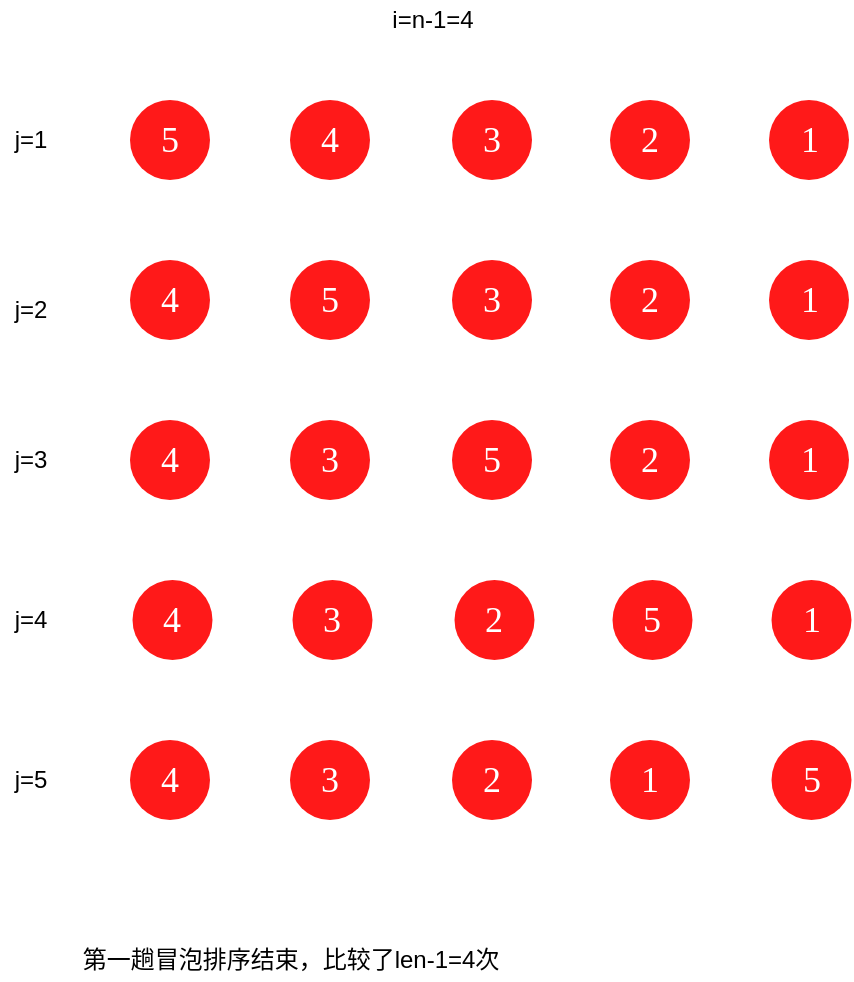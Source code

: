<mxfile version="15.7.3" type="device" pages="4"><diagram id="NOVdJQ3Pf3w9u67qXq2p" name="1"><mxGraphModel dx="351" dy="700" grid="1" gridSize="10" guides="1" tooltips="1" connect="1" arrows="1" fold="1" page="1" pageScale="1" pageWidth="827" pageHeight="1169" math="0" shadow="0"><root><mxCell id="0"/><mxCell id="1" parent="0"/><mxCell id="YJCzxnAimDyGkXI-U60E-1" value="1" style="ellipse;whiteSpace=wrap;html=1;aspect=fixed;fillColor=#FF1919;labelBackgroundColor=none;labelBorderColor=none;fontFamily=Times New Roman;fontSize=18;fontColor=#FFFFFF;strokeColor=none;strokeWidth=1;align=center;flipH=1;" parent="1" vertex="1"><mxGeometry x="1239.5" y="480" width="40" height="40" as="geometry"/></mxCell><mxCell id="YJCzxnAimDyGkXI-U60E-2" value="2" style="ellipse;whiteSpace=wrap;html=1;aspect=fixed;fillColor=#FF1919;labelBackgroundColor=none;labelBorderColor=none;fontFamily=Times New Roman;fontSize=18;fontColor=#FFFFFF;strokeColor=none;strokeWidth=1;align=center;flipH=1;" parent="1" vertex="1"><mxGeometry x="1160" y="480" width="40" height="40" as="geometry"/></mxCell><mxCell id="YJCzxnAimDyGkXI-U60E-3" value="3" style="ellipse;whiteSpace=wrap;html=1;aspect=fixed;fillColor=#FF1919;labelBackgroundColor=none;labelBorderColor=none;fontFamily=Times New Roman;fontSize=18;fontColor=#FFFFFF;strokeColor=none;strokeWidth=1;align=center;flipH=1;" parent="1" vertex="1"><mxGeometry x="1081" y="480" width="40" height="40" as="geometry"/></mxCell><mxCell id="YJCzxnAimDyGkXI-U60E-4" value="4" style="ellipse;whiteSpace=wrap;html=1;aspect=fixed;fillColor=#FF1919;labelBackgroundColor=none;labelBorderColor=none;fontFamily=Times New Roman;fontSize=18;fontColor=#FFFFFF;strokeColor=none;strokeWidth=1;align=center;flipH=1;" parent="1" vertex="1"><mxGeometry x="1000" y="480" width="40" height="40" as="geometry"/></mxCell><mxCell id="YJCzxnAimDyGkXI-U60E-5" value="5" style="ellipse;whiteSpace=wrap;html=1;aspect=fixed;fillColor=#FF1919;labelBackgroundColor=none;labelBorderColor=none;fontFamily=Times New Roman;fontSize=18;fontColor=#FFFFFF;strokeColor=none;strokeWidth=1;align=center;flipH=1;" parent="1" vertex="1"><mxGeometry x="920" y="480" width="40" height="40" as="geometry"/></mxCell><mxCell id="YJCzxnAimDyGkXI-U60E-6" value="5" style="ellipse;whiteSpace=wrap;html=1;aspect=fixed;fillColor=#FF1919;labelBackgroundColor=none;labelBorderColor=none;fontFamily=Times New Roman;fontSize=18;fontColor=#FFFFFF;strokeColor=none;strokeWidth=1;align=center;flipH=1;" parent="1" vertex="1"><mxGeometry x="1000" y="560" width="40" height="40" as="geometry"/></mxCell><mxCell id="YJCzxnAimDyGkXI-U60E-7" value="4" style="ellipse;whiteSpace=wrap;html=1;aspect=fixed;fillColor=#FF1919;labelBackgroundColor=none;labelBorderColor=none;fontFamily=Times New Roman;fontSize=18;fontColor=#FFFFFF;strokeColor=none;strokeWidth=1;align=center;flipH=1;" parent="1" vertex="1"><mxGeometry x="920" y="560" width="40" height="40" as="geometry"/></mxCell><mxCell id="YJCzxnAimDyGkXI-U60E-8" value="1" style="ellipse;whiteSpace=wrap;html=1;aspect=fixed;fillColor=#FF1919;labelBackgroundColor=none;labelBorderColor=none;fontFamily=Times New Roman;fontSize=18;fontColor=#FFFFFF;strokeColor=none;strokeWidth=1;align=center;flipH=1;" parent="1" vertex="1"><mxGeometry x="1239.5" y="560" width="40" height="40" as="geometry"/></mxCell><mxCell id="YJCzxnAimDyGkXI-U60E-9" value="2" style="ellipse;whiteSpace=wrap;html=1;aspect=fixed;fillColor=#FF1919;labelBackgroundColor=none;labelBorderColor=none;fontFamily=Times New Roman;fontSize=18;fontColor=#FFFFFF;strokeColor=none;strokeWidth=1;align=center;flipH=1;" parent="1" vertex="1"><mxGeometry x="1160" y="560" width="40" height="40" as="geometry"/></mxCell><mxCell id="YJCzxnAimDyGkXI-U60E-10" value="3" style="ellipse;whiteSpace=wrap;html=1;aspect=fixed;fillColor=#FF1919;labelBackgroundColor=none;labelBorderColor=none;fontFamily=Times New Roman;fontSize=18;fontColor=#FFFFFF;strokeColor=none;strokeWidth=1;align=center;flipH=1;" parent="1" vertex="1"><mxGeometry x="1081" y="560" width="40" height="40" as="geometry"/></mxCell><mxCell id="YJCzxnAimDyGkXI-U60E-11" value="5" style="ellipse;whiteSpace=wrap;html=1;aspect=fixed;fillColor=#FF1919;labelBackgroundColor=none;labelBorderColor=none;fontFamily=Times New Roman;fontSize=18;fontColor=#FFFFFF;strokeColor=none;strokeWidth=1;align=center;flipH=1;" parent="1" vertex="1"><mxGeometry x="1081" y="640" width="40" height="40" as="geometry"/></mxCell><mxCell id="YJCzxnAimDyGkXI-U60E-12" value="4" style="ellipse;whiteSpace=wrap;html=1;aspect=fixed;fillColor=#FF1919;labelBackgroundColor=none;labelBorderColor=none;fontFamily=Times New Roman;fontSize=18;fontColor=#FFFFFF;strokeColor=none;strokeWidth=1;align=center;flipH=1;" parent="1" vertex="1"><mxGeometry x="920" y="640" width="40" height="40" as="geometry"/></mxCell><mxCell id="YJCzxnAimDyGkXI-U60E-13" value="1" style="ellipse;whiteSpace=wrap;html=1;aspect=fixed;fillColor=#FF1919;labelBackgroundColor=none;labelBorderColor=none;fontFamily=Times New Roman;fontSize=18;fontColor=#FFFFFF;strokeColor=none;strokeWidth=1;align=center;flipH=1;" parent="1" vertex="1"><mxGeometry x="1239.5" y="640" width="40" height="40" as="geometry"/></mxCell><mxCell id="YJCzxnAimDyGkXI-U60E-14" value="2" style="ellipse;whiteSpace=wrap;html=1;aspect=fixed;fillColor=#FF1919;labelBackgroundColor=none;labelBorderColor=none;fontFamily=Times New Roman;fontSize=18;fontColor=#FFFFFF;strokeColor=none;strokeWidth=1;align=center;flipH=1;" parent="1" vertex="1"><mxGeometry x="1160" y="640" width="40" height="40" as="geometry"/></mxCell><mxCell id="YJCzxnAimDyGkXI-U60E-15" value="3" style="ellipse;whiteSpace=wrap;html=1;aspect=fixed;fillColor=#FF1919;labelBackgroundColor=none;labelBorderColor=none;fontFamily=Times New Roman;fontSize=18;fontColor=#FFFFFF;strokeColor=none;strokeWidth=1;align=center;flipH=1;" parent="1" vertex="1"><mxGeometry x="1000" y="640" width="40" height="40" as="geometry"/></mxCell><mxCell id="YJCzxnAimDyGkXI-U60E-16" value="5" style="ellipse;whiteSpace=wrap;html=1;aspect=fixed;fillColor=#FF1919;labelBackgroundColor=none;labelBorderColor=none;fontFamily=Times New Roman;fontSize=18;fontColor=#FFFFFF;strokeColor=none;strokeWidth=1;align=center;flipH=1;" parent="1" vertex="1"><mxGeometry x="1161.25" y="720" width="40" height="40" as="geometry"/></mxCell><mxCell id="YJCzxnAimDyGkXI-U60E-17" value="4" style="ellipse;whiteSpace=wrap;html=1;aspect=fixed;fillColor=#FF1919;labelBackgroundColor=none;labelBorderColor=none;fontFamily=Times New Roman;fontSize=18;fontColor=#FFFFFF;strokeColor=none;strokeWidth=1;align=center;flipH=1;" parent="1" vertex="1"><mxGeometry x="921.25" y="720" width="40" height="40" as="geometry"/></mxCell><mxCell id="YJCzxnAimDyGkXI-U60E-18" value="1" style="ellipse;whiteSpace=wrap;html=1;aspect=fixed;fillColor=#FF1919;labelBackgroundColor=none;labelBorderColor=none;fontFamily=Times New Roman;fontSize=18;fontColor=#FFFFFF;strokeColor=none;strokeWidth=1;align=center;flipH=1;" parent="1" vertex="1"><mxGeometry x="1240.75" y="720" width="40" height="40" as="geometry"/></mxCell><mxCell id="YJCzxnAimDyGkXI-U60E-19" value="2" style="ellipse;whiteSpace=wrap;html=1;aspect=fixed;fillColor=#FF1919;labelBackgroundColor=none;labelBorderColor=none;fontFamily=Times New Roman;fontSize=18;fontColor=#FFFFFF;strokeColor=none;strokeWidth=1;align=center;flipH=1;" parent="1" vertex="1"><mxGeometry x="1082.25" y="720" width="40" height="40" as="geometry"/></mxCell><mxCell id="YJCzxnAimDyGkXI-U60E-20" value="3" style="ellipse;whiteSpace=wrap;html=1;aspect=fixed;fillColor=#FF1919;labelBackgroundColor=none;labelBorderColor=none;fontFamily=Times New Roman;fontSize=18;fontColor=#FFFFFF;strokeColor=none;strokeWidth=1;align=center;flipH=1;" parent="1" vertex="1"><mxGeometry x="1001.25" y="720" width="40" height="40" as="geometry"/></mxCell><mxCell id="YJCzxnAimDyGkXI-U60E-21" value="5" style="ellipse;whiteSpace=wrap;html=1;aspect=fixed;fillColor=#FF1919;labelBackgroundColor=none;labelBorderColor=none;fontFamily=Times New Roman;fontSize=18;fontColor=#FFFFFF;strokeColor=none;strokeWidth=1;align=center;flipH=1;" parent="1" vertex="1"><mxGeometry x="1240.75" y="800" width="40" height="40" as="geometry"/></mxCell><mxCell id="YJCzxnAimDyGkXI-U60E-22" value="4" style="ellipse;whiteSpace=wrap;html=1;aspect=fixed;fillColor=#FF1919;labelBackgroundColor=none;labelBorderColor=none;fontFamily=Times New Roman;fontSize=18;fontColor=#FFFFFF;strokeColor=none;strokeWidth=1;align=center;flipH=1;" parent="1" vertex="1"><mxGeometry x="920" y="800" width="40" height="40" as="geometry"/></mxCell><mxCell id="YJCzxnAimDyGkXI-U60E-23" value="1" style="ellipse;whiteSpace=wrap;html=1;aspect=fixed;fillColor=#FF1919;labelBackgroundColor=none;labelBorderColor=none;fontFamily=Times New Roman;fontSize=18;fontColor=#FFFFFF;strokeColor=none;strokeWidth=1;align=center;flipH=1;" parent="1" vertex="1"><mxGeometry x="1160" y="800" width="40" height="40" as="geometry"/></mxCell><mxCell id="YJCzxnAimDyGkXI-U60E-24" value="2" style="ellipse;whiteSpace=wrap;html=1;aspect=fixed;fillColor=#FF1919;labelBackgroundColor=none;labelBorderColor=none;fontFamily=Times New Roman;fontSize=18;fontColor=#FFFFFF;strokeColor=none;strokeWidth=1;align=center;flipH=1;" parent="1" vertex="1"><mxGeometry x="1081" y="800" width="40" height="40" as="geometry"/></mxCell><mxCell id="YJCzxnAimDyGkXI-U60E-25" value="3" style="ellipse;whiteSpace=wrap;html=1;aspect=fixed;fillColor=#FF1919;labelBackgroundColor=none;labelBorderColor=none;fontFamily=Times New Roman;fontSize=18;fontColor=#FFFFFF;strokeColor=none;strokeWidth=1;align=center;flipH=1;" parent="1" vertex="1"><mxGeometry x="1000" y="800" width="40" height="40" as="geometry"/></mxCell><mxCell id="YJCzxnAimDyGkXI-U60E-26" value="第一趟冒泡排序结束，比较了len-1=4次" style="text;html=1;align=center;verticalAlign=middle;resizable=0;points=[];autosize=1;strokeColor=none;fillColor=none;" parent="1" vertex="1"><mxGeometry x="890" y="900" width="220" height="20" as="geometry"/></mxCell><mxCell id="T_pOBBJNSXMcN7VXgZN--1" value="i=n-1=4" style="text;html=1;align=center;verticalAlign=middle;resizable=0;points=[];autosize=1;strokeColor=none;fillColor=none;" parent="1" vertex="1"><mxGeometry x="1041.25" y="430" width="60" height="20" as="geometry"/></mxCell><mxCell id="kOTa-1GQAlFGLjJXtn60-1" value="j=1" style="text;html=1;align=center;verticalAlign=middle;resizable=0;points=[];autosize=1;strokeColor=none;fillColor=none;" vertex="1" parent="1"><mxGeometry x="855" y="490" width="30" height="20" as="geometry"/></mxCell><mxCell id="kOTa-1GQAlFGLjJXtn60-2" value="j=2" style="text;html=1;align=center;verticalAlign=middle;resizable=0;points=[];autosize=1;strokeColor=none;fillColor=none;" vertex="1" parent="1"><mxGeometry x="855" y="575" width="30" height="20" as="geometry"/></mxCell><mxCell id="kOTa-1GQAlFGLjJXtn60-3" value="j=3" style="text;html=1;align=center;verticalAlign=middle;resizable=0;points=[];autosize=1;strokeColor=none;fillColor=none;" vertex="1" parent="1"><mxGeometry x="855" y="650" width="30" height="20" as="geometry"/></mxCell><mxCell id="kOTa-1GQAlFGLjJXtn60-4" value="j=4" style="text;html=1;align=center;verticalAlign=middle;resizable=0;points=[];autosize=1;strokeColor=none;fillColor=none;" vertex="1" parent="1"><mxGeometry x="855" y="730" width="30" height="20" as="geometry"/></mxCell><mxCell id="kOTa-1GQAlFGLjJXtn60-5" value="j=5" style="text;html=1;align=center;verticalAlign=middle;resizable=0;points=[];autosize=1;strokeColor=none;fillColor=none;" vertex="1" parent="1"><mxGeometry x="855" y="810" width="30" height="20" as="geometry"/></mxCell></root></mxGraphModel></diagram><diagram id="W-Jtf0YPFESTCJm1uABi" name="2"><mxGraphModel dx="-140" dy="408" grid="1" gridSize="10" guides="1" tooltips="1" connect="1" arrows="1" fold="1" page="1" pageScale="1" pageWidth="827" pageHeight="1169" math="0" shadow="0"><root><mxCell id="dqaryH-WH75_vTD-1sFa-0"/><mxCell id="dqaryH-WH75_vTD-1sFa-1" parent="dqaryH-WH75_vTD-1sFa-0"/><mxCell id="8JzOreeIvTdwikJYS0TX-0" value="5" style="ellipse;whiteSpace=wrap;html=1;aspect=fixed;fillColor=#FF1919;labelBackgroundColor=none;labelBorderColor=none;fontFamily=Times New Roman;fontSize=18;fontColor=#FFFFFF;strokeColor=none;strokeWidth=1;align=center;flipH=1;" parent="dqaryH-WH75_vTD-1sFa-1" vertex="1"><mxGeometry x="1240.75" y="640" width="40" height="40" as="geometry"/></mxCell><mxCell id="8JzOreeIvTdwikJYS0TX-1" value="4" style="ellipse;whiteSpace=wrap;html=1;aspect=fixed;fillColor=#FF1919;labelBackgroundColor=none;labelBorderColor=none;fontFamily=Times New Roman;fontSize=18;fontColor=#FFFFFF;strokeColor=none;strokeWidth=1;align=center;flipH=1;" parent="dqaryH-WH75_vTD-1sFa-1" vertex="1"><mxGeometry x="1000.62" y="640" width="40" height="40" as="geometry"/></mxCell><mxCell id="8JzOreeIvTdwikJYS0TX-2" value="1" style="ellipse;whiteSpace=wrap;html=1;aspect=fixed;fillColor=#FF1919;labelBackgroundColor=none;labelBorderColor=none;fontFamily=Times New Roman;fontSize=18;fontColor=#FFFFFF;strokeColor=none;strokeWidth=1;align=center;flipH=1;" parent="dqaryH-WH75_vTD-1sFa-1" vertex="1"><mxGeometry x="1160" y="640" width="40" height="40" as="geometry"/></mxCell><mxCell id="8JzOreeIvTdwikJYS0TX-3" value="2" style="ellipse;whiteSpace=wrap;html=1;aspect=fixed;fillColor=#FF1919;labelBackgroundColor=none;labelBorderColor=none;fontFamily=Times New Roman;fontSize=18;fontColor=#FFFFFF;strokeColor=none;strokeWidth=1;align=center;flipH=1;" parent="dqaryH-WH75_vTD-1sFa-1" vertex="1"><mxGeometry x="1081" y="640" width="40" height="40" as="geometry"/></mxCell><mxCell id="8JzOreeIvTdwikJYS0TX-4" value="3" style="ellipse;whiteSpace=wrap;html=1;aspect=fixed;fillColor=#FF1919;labelBackgroundColor=none;labelBorderColor=none;fontFamily=Times New Roman;fontSize=18;fontColor=#FFFFFF;strokeColor=none;strokeWidth=1;align=center;flipH=1;" parent="dqaryH-WH75_vTD-1sFa-1" vertex="1"><mxGeometry x="920.62" y="640" width="40" height="40" as="geometry"/></mxCell><mxCell id="hvbH08JW7GucktDu5t8z-0" value="i=5-2=3" style="text;html=1;align=center;verticalAlign=middle;resizable=0;points=[];autosize=1;strokeColor=none;fillColor=none;" parent="dqaryH-WH75_vTD-1sFa-1" vertex="1"><mxGeometry x="1071.62" y="600" width="60" height="20" as="geometry"/></mxCell><mxCell id="ky9p4Npelxiq2WFtbwqL-0" value="5" style="ellipse;whiteSpace=wrap;html=1;aspect=fixed;fillColor=#FF1919;labelBackgroundColor=none;labelBorderColor=none;fontFamily=Times New Roman;fontSize=18;fontColor=#FFFFFF;strokeColor=none;strokeWidth=1;align=center;flipH=1;" parent="dqaryH-WH75_vTD-1sFa-1" vertex="1"><mxGeometry x="1241" y="720" width="40" height="40" as="geometry"/></mxCell><mxCell id="ky9p4Npelxiq2WFtbwqL-1" value="4" style="ellipse;whiteSpace=wrap;html=1;aspect=fixed;fillColor=#FF1919;labelBackgroundColor=none;labelBorderColor=none;fontFamily=Times New Roman;fontSize=18;fontColor=#FFFFFF;strokeColor=none;strokeWidth=1;align=center;flipH=1;" parent="dqaryH-WH75_vTD-1sFa-1" vertex="1"><mxGeometry x="1071.62" y="720" width="40" height="40" as="geometry"/></mxCell><mxCell id="ky9p4Npelxiq2WFtbwqL-2" value="1" style="ellipse;whiteSpace=wrap;html=1;aspect=fixed;fillColor=#FF1919;labelBackgroundColor=none;labelBorderColor=none;fontFamily=Times New Roman;fontSize=18;fontColor=#FFFFFF;strokeColor=none;strokeWidth=1;align=center;flipH=1;" parent="dqaryH-WH75_vTD-1sFa-1" vertex="1"><mxGeometry x="1160.62" y="720" width="40" height="40" as="geometry"/></mxCell><mxCell id="ky9p4Npelxiq2WFtbwqL-3" value="2" style="ellipse;whiteSpace=wrap;html=1;aspect=fixed;fillColor=#FF1919;labelBackgroundColor=none;labelBorderColor=none;fontFamily=Times New Roman;fontSize=18;fontColor=#FFFFFF;strokeColor=none;strokeWidth=1;align=center;flipH=1;" parent="dqaryH-WH75_vTD-1sFa-1" vertex="1"><mxGeometry x="1000.62" y="720" width="40" height="40" as="geometry"/></mxCell><mxCell id="ky9p4Npelxiq2WFtbwqL-4" value="3" style="ellipse;whiteSpace=wrap;html=1;aspect=fixed;fillColor=#FF1919;labelBackgroundColor=none;labelBorderColor=none;fontFamily=Times New Roman;fontSize=18;fontColor=#FFFFFF;strokeColor=none;strokeWidth=1;align=center;flipH=1;" parent="dqaryH-WH75_vTD-1sFa-1" vertex="1"><mxGeometry x="920.62" y="720" width="40" height="40" as="geometry"/></mxCell><mxCell id="qKnPme4k70fGEzgIX-lm-0" value="j=1" style="text;html=1;align=center;verticalAlign=middle;resizable=0;points=[];autosize=1;strokeColor=none;fillColor=none;" vertex="1" parent="dqaryH-WH75_vTD-1sFa-1"><mxGeometry x="865" y="650" width="30" height="20" as="geometry"/></mxCell><mxCell id="qGiRAb_NhHIbS9Q8itjk-0" value="j=2" style="text;html=1;align=center;verticalAlign=middle;resizable=0;points=[];autosize=1;strokeColor=none;fillColor=none;" vertex="1" parent="dqaryH-WH75_vTD-1sFa-1"><mxGeometry x="865" y="730" width="30" height="20" as="geometry"/></mxCell><mxCell id="qGiRAb_NhHIbS9Q8itjk-1" value="5" style="ellipse;whiteSpace=wrap;html=1;aspect=fixed;fillColor=#FF1919;labelBackgroundColor=none;labelBorderColor=none;fontFamily=Times New Roman;fontSize=18;fontColor=#FFFFFF;strokeColor=none;strokeWidth=1;align=center;flipH=1;" vertex="1" parent="dqaryH-WH75_vTD-1sFa-1"><mxGeometry x="1241" y="800" width="40" height="40" as="geometry"/></mxCell><mxCell id="qGiRAb_NhHIbS9Q8itjk-2" value="4" style="ellipse;whiteSpace=wrap;html=1;aspect=fixed;fillColor=#FF1919;labelBackgroundColor=none;labelBorderColor=none;fontFamily=Times New Roman;fontSize=18;fontColor=#FFFFFF;strokeColor=none;strokeWidth=1;align=center;flipH=1;" vertex="1" parent="dqaryH-WH75_vTD-1sFa-1"><mxGeometry x="1160.62" y="800" width="40" height="40" as="geometry"/></mxCell><mxCell id="qGiRAb_NhHIbS9Q8itjk-3" value="1" style="ellipse;whiteSpace=wrap;html=1;aspect=fixed;fillColor=#FF1919;labelBackgroundColor=none;labelBorderColor=none;fontFamily=Times New Roman;fontSize=18;fontColor=#FFFFFF;strokeColor=none;strokeWidth=1;align=center;flipH=1;" vertex="1" parent="dqaryH-WH75_vTD-1sFa-1"><mxGeometry x="1081" y="800" width="40" height="40" as="geometry"/></mxCell><mxCell id="qGiRAb_NhHIbS9Q8itjk-4" value="2" style="ellipse;whiteSpace=wrap;html=1;aspect=fixed;fillColor=#FF1919;labelBackgroundColor=none;labelBorderColor=none;fontFamily=Times New Roman;fontSize=18;fontColor=#FFFFFF;strokeColor=none;strokeWidth=1;align=center;flipH=1;" vertex="1" parent="dqaryH-WH75_vTD-1sFa-1"><mxGeometry x="1000.62" y="800" width="40" height="40" as="geometry"/></mxCell><mxCell id="qGiRAb_NhHIbS9Q8itjk-5" value="3" style="ellipse;whiteSpace=wrap;html=1;aspect=fixed;fillColor=#FF1919;labelBackgroundColor=none;labelBorderColor=none;fontFamily=Times New Roman;fontSize=18;fontColor=#FFFFFF;strokeColor=none;strokeWidth=1;align=center;flipH=1;" vertex="1" parent="dqaryH-WH75_vTD-1sFa-1"><mxGeometry x="920.62" y="800" width="40" height="40" as="geometry"/></mxCell><mxCell id="qGiRAb_NhHIbS9Q8itjk-6" value="j=3" style="text;html=1;align=center;verticalAlign=middle;resizable=0;points=[];autosize=1;strokeColor=none;fillColor=none;" vertex="1" parent="dqaryH-WH75_vTD-1sFa-1"><mxGeometry x="865" y="810" width="30" height="20" as="geometry"/></mxCell></root></mxGraphModel></diagram><diagram id="V1zWEzplaVwmzJYDNtzl" name="3"><mxGraphModel dx="595" dy="845" grid="1" gridSize="10" guides="1" tooltips="1" connect="1" arrows="1" fold="1" page="1" pageScale="1" pageWidth="827" pageHeight="1169" math="0" shadow="0"><root><mxCell id="xki21SA9cCZTGc3pRFBX-0"/><mxCell id="xki21SA9cCZTGc3pRFBX-1" parent="xki21SA9cCZTGc3pRFBX-0"/><mxCell id="tAyC1iYjEmwm5biiVWY8-0" value="5" style="ellipse;whiteSpace=wrap;html=1;aspect=fixed;fillColor=#FF1919;labelBackgroundColor=none;labelBorderColor=none;fontFamily=Times New Roman;fontSize=18;fontColor=#FFFFFF;strokeColor=none;strokeWidth=1;align=center;flipH=1;" vertex="1" parent="xki21SA9cCZTGc3pRFBX-1"><mxGeometry x="1320.38" y="520" width="40" height="40" as="geometry"/></mxCell><mxCell id="tAyC1iYjEmwm5biiVWY8-1" value="4" style="ellipse;whiteSpace=wrap;html=1;aspect=fixed;fillColor=#FF1919;labelBackgroundColor=none;labelBorderColor=none;fontFamily=Times New Roman;fontSize=18;fontColor=#FFFFFF;strokeColor=none;strokeWidth=1;align=center;flipH=1;" vertex="1" parent="xki21SA9cCZTGc3pRFBX-1"><mxGeometry x="1240" y="520" width="40" height="40" as="geometry"/></mxCell><mxCell id="tAyC1iYjEmwm5biiVWY8-2" value="1" style="ellipse;whiteSpace=wrap;html=1;aspect=fixed;fillColor=#FF1919;labelBackgroundColor=none;labelBorderColor=none;fontFamily=Times New Roman;fontSize=18;fontColor=#FFFFFF;strokeColor=none;strokeWidth=1;align=center;flipH=1;" vertex="1" parent="xki21SA9cCZTGc3pRFBX-1"><mxGeometry x="1160.38" y="520" width="40" height="40" as="geometry"/></mxCell><mxCell id="tAyC1iYjEmwm5biiVWY8-3" value="2" style="ellipse;whiteSpace=wrap;html=1;aspect=fixed;fillColor=#FF1919;labelBackgroundColor=none;labelBorderColor=none;fontFamily=Times New Roman;fontSize=18;fontColor=#FFFFFF;strokeColor=none;strokeWidth=1;align=center;flipH=1;" vertex="1" parent="xki21SA9cCZTGc3pRFBX-1"><mxGeometry x="1080" y="520" width="40" height="40" as="geometry"/></mxCell><mxCell id="tAyC1iYjEmwm5biiVWY8-4" value="3" style="ellipse;whiteSpace=wrap;html=1;aspect=fixed;fillColor=#FF1919;labelBackgroundColor=none;labelBorderColor=none;fontFamily=Times New Roman;fontSize=18;fontColor=#FFFFFF;strokeColor=none;strokeWidth=1;align=center;flipH=1;" vertex="1" parent="xki21SA9cCZTGc3pRFBX-1"><mxGeometry x="1000" y="520" width="40" height="40" as="geometry"/></mxCell><mxCell id="wVWb4rk3VqIY_C1p38xJ-0" value="i=5-3=2" style="text;html=1;align=center;verticalAlign=middle;resizable=0;points=[];autosize=1;strokeColor=none;fillColor=none;" vertex="1" parent="xki21SA9cCZTGc3pRFBX-1"><mxGeometry x="1150.38" y="480" width="60" height="20" as="geometry"/></mxCell><mxCell id="wVWb4rk3VqIY_C1p38xJ-1" value="j=0" style="text;html=1;align=center;verticalAlign=middle;resizable=0;points=[];autosize=1;strokeColor=none;fillColor=none;" vertex="1" parent="xki21SA9cCZTGc3pRFBX-1"><mxGeometry x="935" y="530" width="30" height="20" as="geometry"/></mxCell><mxCell id="wVWb4rk3VqIY_C1p38xJ-2" value="5" style="ellipse;whiteSpace=wrap;html=1;aspect=fixed;fillColor=#FF1919;labelBackgroundColor=none;labelBorderColor=none;fontFamily=Times New Roman;fontSize=18;fontColor=#FFFFFF;strokeColor=none;strokeWidth=1;align=center;flipH=1;" vertex="1" parent="xki21SA9cCZTGc3pRFBX-1"><mxGeometry x="1320.38" y="600" width="40" height="40" as="geometry"/></mxCell><mxCell id="wVWb4rk3VqIY_C1p38xJ-3" value="4" style="ellipse;whiteSpace=wrap;html=1;aspect=fixed;fillColor=#FF1919;labelBackgroundColor=none;labelBorderColor=none;fontFamily=Times New Roman;fontSize=18;fontColor=#FFFFFF;strokeColor=none;strokeWidth=1;align=center;flipH=1;" vertex="1" parent="xki21SA9cCZTGc3pRFBX-1"><mxGeometry x="1240" y="600" width="40" height="40" as="geometry"/></mxCell><mxCell id="wVWb4rk3VqIY_C1p38xJ-4" value="1" style="ellipse;whiteSpace=wrap;html=1;aspect=fixed;fillColor=#FF1919;labelBackgroundColor=none;labelBorderColor=none;fontFamily=Times New Roman;fontSize=18;fontColor=#FFFFFF;strokeColor=none;strokeWidth=1;align=center;flipH=1;" vertex="1" parent="xki21SA9cCZTGc3pRFBX-1"><mxGeometry x="1160.38" y="600" width="40" height="40" as="geometry"/></mxCell><mxCell id="wVWb4rk3VqIY_C1p38xJ-5" value="2" style="ellipse;whiteSpace=wrap;html=1;aspect=fixed;fillColor=#FF1919;labelBackgroundColor=none;labelBorderColor=none;fontFamily=Times New Roman;fontSize=18;fontColor=#FFFFFF;strokeColor=none;strokeWidth=1;align=center;flipH=1;" vertex="1" parent="xki21SA9cCZTGc3pRFBX-1"><mxGeometry x="1000" y="600" width="40" height="40" as="geometry"/></mxCell><mxCell id="wVWb4rk3VqIY_C1p38xJ-6" value="3" style="ellipse;whiteSpace=wrap;html=1;aspect=fixed;fillColor=#FF1919;labelBackgroundColor=none;labelBorderColor=none;fontFamily=Times New Roman;fontSize=18;fontColor=#FFFFFF;strokeColor=none;strokeWidth=1;align=center;flipH=1;" vertex="1" parent="xki21SA9cCZTGc3pRFBX-1"><mxGeometry x="1080" y="600" width="40" height="40" as="geometry"/></mxCell><mxCell id="wVWb4rk3VqIY_C1p38xJ-7" value="j=1" style="text;html=1;align=center;verticalAlign=middle;resizable=0;points=[];autosize=1;strokeColor=none;fillColor=none;" vertex="1" parent="xki21SA9cCZTGc3pRFBX-1"><mxGeometry x="935" y="610" width="30" height="20" as="geometry"/></mxCell><mxCell id="wVWb4rk3VqIY_C1p38xJ-8" value="5" style="ellipse;whiteSpace=wrap;html=1;aspect=fixed;fillColor=#FF1919;labelBackgroundColor=none;labelBorderColor=none;fontFamily=Times New Roman;fontSize=18;fontColor=#FFFFFF;strokeColor=none;strokeWidth=1;align=center;flipH=1;" vertex="1" parent="xki21SA9cCZTGc3pRFBX-1"><mxGeometry x="1320.38" y="680" width="40" height="40" as="geometry"/></mxCell><mxCell id="wVWb4rk3VqIY_C1p38xJ-9" value="4" style="ellipse;whiteSpace=wrap;html=1;aspect=fixed;fillColor=#FF1919;labelBackgroundColor=none;labelBorderColor=none;fontFamily=Times New Roman;fontSize=18;fontColor=#FFFFFF;strokeColor=none;strokeWidth=1;align=center;flipH=1;" vertex="1" parent="xki21SA9cCZTGc3pRFBX-1"><mxGeometry x="1240" y="680" width="40" height="40" as="geometry"/></mxCell><mxCell id="wVWb4rk3VqIY_C1p38xJ-10" value="1" style="ellipse;whiteSpace=wrap;html=1;aspect=fixed;fillColor=#FF1919;labelBackgroundColor=none;labelBorderColor=none;fontFamily=Times New Roman;fontSize=18;fontColor=#FFFFFF;strokeColor=none;strokeWidth=1;align=center;flipH=1;" vertex="1" parent="xki21SA9cCZTGc3pRFBX-1"><mxGeometry x="1080" y="680" width="40" height="40" as="geometry"/></mxCell><mxCell id="wVWb4rk3VqIY_C1p38xJ-11" value="2" style="ellipse;whiteSpace=wrap;html=1;aspect=fixed;fillColor=#FF1919;labelBackgroundColor=none;labelBorderColor=none;fontFamily=Times New Roman;fontSize=18;fontColor=#FFFFFF;strokeColor=none;strokeWidth=1;align=center;flipH=1;" vertex="1" parent="xki21SA9cCZTGc3pRFBX-1"><mxGeometry x="1000" y="680" width="40" height="40" as="geometry"/></mxCell><mxCell id="wVWb4rk3VqIY_C1p38xJ-12" value="3" style="ellipse;whiteSpace=wrap;html=1;aspect=fixed;fillColor=#FF1919;labelBackgroundColor=none;labelBorderColor=none;fontFamily=Times New Roman;fontSize=18;fontColor=#FFFFFF;strokeColor=none;strokeWidth=1;align=center;flipH=1;" vertex="1" parent="xki21SA9cCZTGc3pRFBX-1"><mxGeometry x="1160.38" y="680" width="40" height="40" as="geometry"/></mxCell><mxCell id="wVWb4rk3VqIY_C1p38xJ-13" value="j=2" style="text;html=1;align=center;verticalAlign=middle;resizable=0;points=[];autosize=1;strokeColor=none;fillColor=none;" vertex="1" parent="xki21SA9cCZTGc3pRFBX-1"><mxGeometry x="935" y="690" width="30" height="20" as="geometry"/></mxCell></root></mxGraphModel></diagram><diagram id="SjDWhMci2wdTodeflw5f" name="4"><mxGraphModel dx="595" dy="845" grid="1" gridSize="10" guides="1" tooltips="1" connect="1" arrows="1" fold="1" page="1" pageScale="1" pageWidth="827" pageHeight="1169" math="0" shadow="0"><root><mxCell id="DsK3CCDK8ahiMS8YMVf2-0"/><mxCell id="DsK3CCDK8ahiMS8YMVf2-1" parent="DsK3CCDK8ahiMS8YMVf2-0"/><mxCell id="AkJl7gTWo-GfWH28AtQL-0" value="i=5-4=1" style="text;html=1;align=center;verticalAlign=middle;resizable=0;points=[];autosize=1;strokeColor=none;fillColor=none;" vertex="1" parent="DsK3CCDK8ahiMS8YMVf2-1"><mxGeometry x="1212.0" y="330" width="60" height="20" as="geometry"/></mxCell><mxCell id="YkKuiuzI-FH-LUe1NSQm-0" value="5" style="ellipse;whiteSpace=wrap;html=1;aspect=fixed;fillColor=#FF1919;labelBackgroundColor=none;labelBorderColor=none;fontFamily=Times New Roman;fontSize=18;fontColor=#FFFFFF;strokeColor=none;strokeWidth=1;align=center;flipH=1;" vertex="1" parent="DsK3CCDK8ahiMS8YMVf2-1"><mxGeometry x="1395.38" y="360" width="40" height="40" as="geometry"/></mxCell><mxCell id="YkKuiuzI-FH-LUe1NSQm-1" value="4" style="ellipse;whiteSpace=wrap;html=1;aspect=fixed;fillColor=#FF1919;labelBackgroundColor=none;labelBorderColor=none;fontFamily=Times New Roman;fontSize=18;fontColor=#FFFFFF;strokeColor=none;strokeWidth=1;align=center;flipH=1;" vertex="1" parent="DsK3CCDK8ahiMS8YMVf2-1"><mxGeometry x="1315" y="360" width="40" height="40" as="geometry"/></mxCell><mxCell id="YkKuiuzI-FH-LUe1NSQm-2" value="1" style="ellipse;whiteSpace=wrap;html=1;aspect=fixed;fillColor=#FF1919;labelBackgroundColor=none;labelBorderColor=none;fontFamily=Times New Roman;fontSize=18;fontColor=#FFFFFF;strokeColor=none;strokeWidth=1;align=center;flipH=1;" vertex="1" parent="DsK3CCDK8ahiMS8YMVf2-1"><mxGeometry x="1080" y="360" width="40" height="40" as="geometry"/></mxCell><mxCell id="YkKuiuzI-FH-LUe1NSQm-3" value="2" style="ellipse;whiteSpace=wrap;html=1;aspect=fixed;fillColor=#FF1919;labelBackgroundColor=none;labelBorderColor=none;fontFamily=Times New Roman;fontSize=18;fontColor=#FFFFFF;strokeColor=none;strokeWidth=1;align=center;flipH=1;" vertex="1" parent="DsK3CCDK8ahiMS8YMVf2-1"><mxGeometry x="1160" y="360" width="40" height="40" as="geometry"/></mxCell><mxCell id="YkKuiuzI-FH-LUe1NSQm-4" value="3" style="ellipse;whiteSpace=wrap;html=1;aspect=fixed;fillColor=#FF1919;labelBackgroundColor=none;labelBorderColor=none;fontFamily=Times New Roman;fontSize=18;fontColor=#FFFFFF;strokeColor=none;strokeWidth=1;align=center;flipH=1;" vertex="1" parent="DsK3CCDK8ahiMS8YMVf2-1"><mxGeometry x="1235.38" y="360" width="40" height="40" as="geometry"/></mxCell><mxCell id="YkKuiuzI-FH-LUe1NSQm-5" value="j=1" style="text;html=1;align=center;verticalAlign=middle;resizable=0;points=[];autosize=1;strokeColor=none;fillColor=none;" vertex="1" parent="DsK3CCDK8ahiMS8YMVf2-1"><mxGeometry x="1010" y="370" width="30" height="20" as="geometry"/></mxCell></root></mxGraphModel></diagram></mxfile>